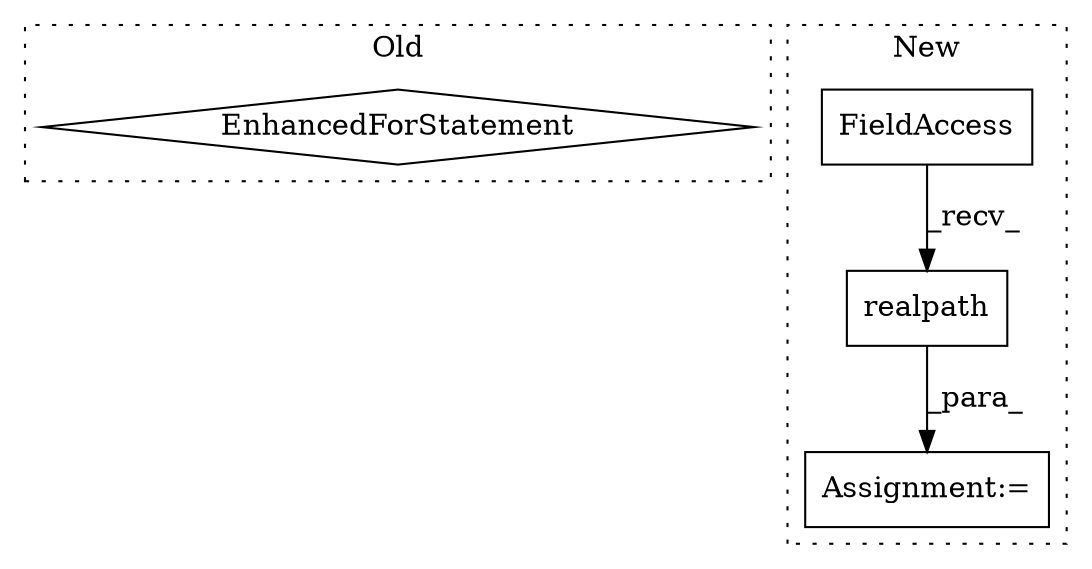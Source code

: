 digraph G {
subgraph cluster0 {
1 [label="EnhancedForStatement" a="70" s="7378,7456" l="57,2" shape="diamond"];
label = "Old";
style="dotted";
}
subgraph cluster1 {
2 [label="realpath" a="32" s="7155,7173" l="9,1" shape="box"];
3 [label="FieldAccess" a="22" s="7147" l="7" shape="box"];
4 [label="Assignment:=" a="7" s="7077" l="1" shape="box"];
label = "New";
style="dotted";
}
2 -> 4 [label="_para_"];
3 -> 2 [label="_recv_"];
}